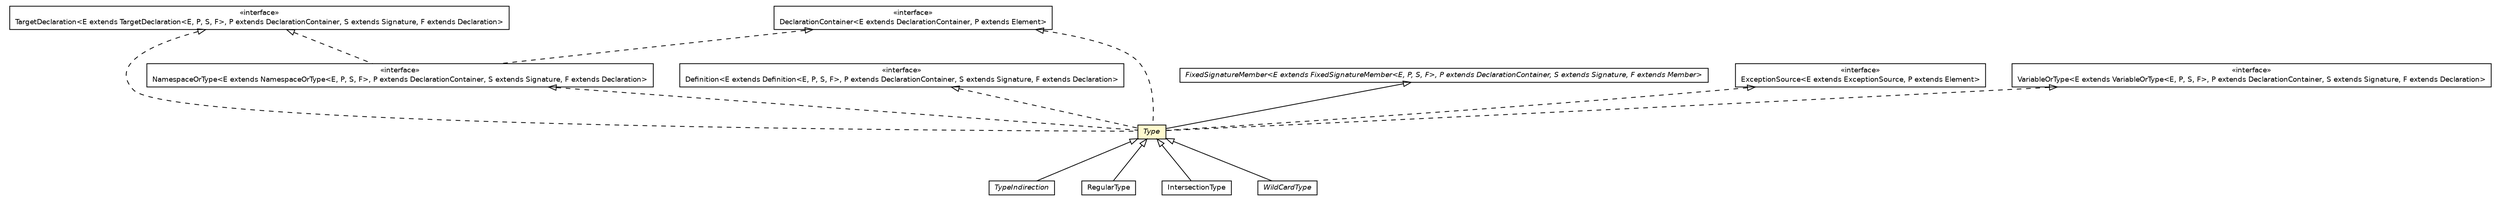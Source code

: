 #!/usr/local/bin/dot
#
# Class diagram 
# Generated by UMLGraph version 5.2 (http://www.umlgraph.org/)
#

digraph G {
	edge [fontname="Helvetica",fontsize=10,labelfontname="Helvetica",labelfontsize=10];
	node [fontname="Helvetica",fontsize=10,shape=plaintext];
	nodesep=0.25;
	ranksep=0.5;
	// chameleon.core.declaration.TargetDeclaration<E extends chameleon.core.declaration.TargetDeclaration<E, P, S, F>, P extends chameleon.core.declaration.DeclarationContainer, S extends chameleon.core.declaration.Signature, F extends chameleon.core.declaration.Declaration>
	c25398 [label=<<table title="chameleon.core.declaration.TargetDeclaration" border="0" cellborder="1" cellspacing="0" cellpadding="2" port="p" href="../declaration/TargetDeclaration.html">
		<tr><td><table border="0" cellspacing="0" cellpadding="1">
<tr><td align="center" balign="center"> &#171;interface&#187; </td></tr>
<tr><td align="center" balign="center"> TargetDeclaration&lt;E extends TargetDeclaration&lt;E, P, S, F&gt;, P extends DeclarationContainer, S extends Signature, F extends Declaration&gt; </td></tr>
		</table></td></tr>
		</table>>, fontname="Helvetica", fontcolor="black", fontsize=9.0];
	// chameleon.core.declaration.Definition<E extends chameleon.core.declaration.Definition<E, P, S, F>, P extends chameleon.core.declaration.DeclarationContainer, S extends chameleon.core.declaration.Signature, F extends chameleon.core.declaration.Declaration>
	c25402 [label=<<table title="chameleon.core.declaration.Definition" border="0" cellborder="1" cellspacing="0" cellpadding="2" port="p" href="../declaration/Definition.html">
		<tr><td><table border="0" cellspacing="0" cellpadding="1">
<tr><td align="center" balign="center"> &#171;interface&#187; </td></tr>
<tr><td align="center" balign="center"> Definition&lt;E extends Definition&lt;E, P, S, F&gt;, P extends DeclarationContainer, S extends Signature, F extends Declaration&gt; </td></tr>
		</table></td></tr>
		</table>>, fontname="Helvetica", fontcolor="black", fontsize=9.0];
	// chameleon.core.declaration.DeclarationContainer<E extends chameleon.core.declaration.DeclarationContainer, P extends chameleon.core.element.Element>
	c25403 [label=<<table title="chameleon.core.declaration.DeclarationContainer" border="0" cellborder="1" cellspacing="0" cellpadding="2" port="p" href="../declaration/DeclarationContainer.html">
		<tr><td><table border="0" cellspacing="0" cellpadding="1">
<tr><td align="center" balign="center"> &#171;interface&#187; </td></tr>
<tr><td align="center" balign="center"> DeclarationContainer&lt;E extends DeclarationContainer, P extends Element&gt; </td></tr>
		</table></td></tr>
		</table>>, fontname="Helvetica", fontcolor="black", fontsize=9.0];
	// chameleon.core.member.FixedSignatureMember<E extends chameleon.core.member.FixedSignatureMember<E, P, S, F>, P extends chameleon.core.declaration.DeclarationContainer, S extends chameleon.core.declaration.Signature, F extends chameleon.core.member.Member>
	c25442 [label=<<table title="chameleon.core.member.FixedSignatureMember" border="0" cellborder="1" cellspacing="0" cellpadding="2" port="p" href="../member/FixedSignatureMember.html">
		<tr><td><table border="0" cellspacing="0" cellpadding="1">
<tr><td align="center" balign="center"><font face="Helvetica-Oblique"> FixedSignatureMember&lt;E extends FixedSignatureMember&lt;E, P, S, F&gt;, P extends DeclarationContainer, S extends Signature, F extends Member&gt; </font></td></tr>
		</table></td></tr>
		</table>>, fontname="Helvetica", fontcolor="black", fontsize=9.0];
	// chameleon.core.namespace.NamespaceOrType<E extends chameleon.core.namespace.NamespaceOrType<E, P, S, F>, P extends chameleon.core.declaration.DeclarationContainer, S extends chameleon.core.declaration.Signature, F extends chameleon.core.declaration.Declaration>
	c25467 [label=<<table title="chameleon.core.namespace.NamespaceOrType" border="0" cellborder="1" cellspacing="0" cellpadding="2" port="p" href="../namespace/NamespaceOrType.html">
		<tr><td><table border="0" cellspacing="0" cellpadding="1">
<tr><td align="center" balign="center"> &#171;interface&#187; </td></tr>
<tr><td align="center" balign="center"> NamespaceOrType&lt;E extends NamespaceOrType&lt;E, P, S, F&gt;, P extends DeclarationContainer, S extends Signature, F extends Declaration&gt; </td></tr>
		</table></td></tr>
		</table>>, fontname="Helvetica", fontcolor="black", fontsize=9.0];
	// chameleon.core.statement.ExceptionSource<E extends chameleon.core.statement.ExceptionSource, P extends chameleon.core.element.Element>
	c25505 [label=<<table title="chameleon.core.statement.ExceptionSource" border="0" cellborder="1" cellspacing="0" cellpadding="2" port="p" href="../statement/ExceptionSource.html">
		<tr><td><table border="0" cellspacing="0" cellpadding="1">
<tr><td align="center" balign="center"> &#171;interface&#187; </td></tr>
<tr><td align="center" balign="center"> ExceptionSource&lt;E extends ExceptionSource, P extends Element&gt; </td></tr>
		</table></td></tr>
		</table>>, fontname="Helvetica", fontcolor="black", fontsize=9.0];
	// chameleon.core.type.VariableOrType<E extends chameleon.core.type.VariableOrType<E, P, S, F>, P extends chameleon.core.declaration.DeclarationContainer, S extends chameleon.core.declaration.Signature, F extends chameleon.core.declaration.Declaration>
	c25512 [label=<<table title="chameleon.core.type.VariableOrType" border="0" cellborder="1" cellspacing="0" cellpadding="2" port="p" href="./VariableOrType.html">
		<tr><td><table border="0" cellspacing="0" cellpadding="1">
<tr><td align="center" balign="center"> &#171;interface&#187; </td></tr>
<tr><td align="center" balign="center"> VariableOrType&lt;E extends VariableOrType&lt;E, P, S, F&gt;, P extends DeclarationContainer, S extends Signature, F extends Declaration&gt; </td></tr>
		</table></td></tr>
		</table>>, fontname="Helvetica", fontcolor="black", fontsize=9.0];
	// chameleon.core.type.TypeIndirection
	c25515 [label=<<table title="chameleon.core.type.TypeIndirection" border="0" cellborder="1" cellspacing="0" cellpadding="2" port="p" href="./TypeIndirection.html">
		<tr><td><table border="0" cellspacing="0" cellpadding="1">
<tr><td align="center" balign="center"><font face="Helvetica-Oblique"> TypeIndirection </font></td></tr>
		</table></td></tr>
		</table>>, fontname="Helvetica", fontcolor="black", fontsize=9.0];
	// chameleon.core.type.Type
	c25519 [label=<<table title="chameleon.core.type.Type" border="0" cellborder="1" cellspacing="0" cellpadding="2" port="p" bgcolor="lemonChiffon" href="./Type.html">
		<tr><td><table border="0" cellspacing="0" cellpadding="1">
<tr><td align="center" balign="center"><font face="Helvetica-Oblique"> Type </font></td></tr>
		</table></td></tr>
		</table>>, fontname="Helvetica", fontcolor="black", fontsize=9.0];
	// chameleon.core.type.RegularType
	c25522 [label=<<table title="chameleon.core.type.RegularType" border="0" cellborder="1" cellspacing="0" cellpadding="2" port="p" href="./RegularType.html">
		<tr><td><table border="0" cellspacing="0" cellpadding="1">
<tr><td align="center" balign="center"> RegularType </td></tr>
		</table></td></tr>
		</table>>, fontname="Helvetica", fontcolor="black", fontsize=9.0];
	// chameleon.core.type.IntersectionType
	c25523 [label=<<table title="chameleon.core.type.IntersectionType" border="0" cellborder="1" cellspacing="0" cellpadding="2" port="p" href="./IntersectionType.html">
		<tr><td><table border="0" cellspacing="0" cellpadding="1">
<tr><td align="center" balign="center"> IntersectionType </td></tr>
		</table></td></tr>
		</table>>, fontname="Helvetica", fontcolor="black", fontsize=9.0];
	// chameleon.core.type.generics.WildCardType
	c25527 [label=<<table title="chameleon.core.type.generics.WildCardType" border="0" cellborder="1" cellspacing="0" cellpadding="2" port="p" href="./generics/WildCardType.html">
		<tr><td><table border="0" cellspacing="0" cellpadding="1">
<tr><td align="center" balign="center"><font face="Helvetica-Oblique"> WildCardType </font></td></tr>
		</table></td></tr>
		</table>>, fontname="Helvetica", fontcolor="black", fontsize=9.0];
	//chameleon.core.namespace.NamespaceOrType<E extends chameleon.core.namespace.NamespaceOrType<E, P, S, F>, P extends chameleon.core.declaration.DeclarationContainer, S extends chameleon.core.declaration.Signature, F extends chameleon.core.declaration.Declaration> implements chameleon.core.declaration.TargetDeclaration<E extends chameleon.core.declaration.TargetDeclaration<E, P, S, F>, P extends chameleon.core.declaration.DeclarationContainer, S extends chameleon.core.declaration.Signature, F extends chameleon.core.declaration.Declaration>
	c25398:p -> c25467:p [dir=back,arrowtail=empty,style=dashed];
	//chameleon.core.namespace.NamespaceOrType<E extends chameleon.core.namespace.NamespaceOrType<E, P, S, F>, P extends chameleon.core.declaration.DeclarationContainer, S extends chameleon.core.declaration.Signature, F extends chameleon.core.declaration.Declaration> implements chameleon.core.declaration.DeclarationContainer<E extends chameleon.core.declaration.DeclarationContainer, P extends chameleon.core.element.Element>
	c25403:p -> c25467:p [dir=back,arrowtail=empty,style=dashed];
	//chameleon.core.type.TypeIndirection extends chameleon.core.type.Type
	c25519:p -> c25515:p [dir=back,arrowtail=empty];
	//chameleon.core.type.Type extends chameleon.core.member.FixedSignatureMember<chameleon.core.type.Type, chameleon.core.declaration.DeclarationContainer, chameleon.core.declaration.SimpleNameSignature, chameleon.core.type.Type>
	c25442:p -> c25519:p [dir=back,arrowtail=empty];
	//chameleon.core.type.Type implements chameleon.core.declaration.TargetDeclaration<E extends chameleon.core.declaration.TargetDeclaration<E, P, S, F>, P extends chameleon.core.declaration.DeclarationContainer, S extends chameleon.core.declaration.Signature, F extends chameleon.core.declaration.Declaration>
	c25398:p -> c25519:p [dir=back,arrowtail=empty,style=dashed];
	//chameleon.core.type.Type implements chameleon.core.namespace.NamespaceOrType<E extends chameleon.core.namespace.NamespaceOrType<E, P, S, F>, P extends chameleon.core.declaration.DeclarationContainer, S extends chameleon.core.declaration.Signature, F extends chameleon.core.declaration.Declaration>
	c25467:p -> c25519:p [dir=back,arrowtail=empty,style=dashed];
	//chameleon.core.type.Type implements chameleon.core.type.VariableOrType<E extends chameleon.core.type.VariableOrType<E, P, S, F>, P extends chameleon.core.declaration.DeclarationContainer, S extends chameleon.core.declaration.Signature, F extends chameleon.core.declaration.Declaration>
	c25512:p -> c25519:p [dir=back,arrowtail=empty,style=dashed];
	//chameleon.core.type.Type implements chameleon.core.declaration.Definition<E extends chameleon.core.declaration.Definition<E, P, S, F>, P extends chameleon.core.declaration.DeclarationContainer, S extends chameleon.core.declaration.Signature, F extends chameleon.core.declaration.Declaration>
	c25402:p -> c25519:p [dir=back,arrowtail=empty,style=dashed];
	//chameleon.core.type.Type implements chameleon.core.statement.ExceptionSource<E extends chameleon.core.statement.ExceptionSource, P extends chameleon.core.element.Element>
	c25505:p -> c25519:p [dir=back,arrowtail=empty,style=dashed];
	//chameleon.core.type.Type implements chameleon.core.declaration.DeclarationContainer<E extends chameleon.core.declaration.DeclarationContainer, P extends chameleon.core.element.Element>
	c25403:p -> c25519:p [dir=back,arrowtail=empty,style=dashed];
	//chameleon.core.type.RegularType extends chameleon.core.type.Type
	c25519:p -> c25522:p [dir=back,arrowtail=empty];
	//chameleon.core.type.IntersectionType extends chameleon.core.type.Type
	c25519:p -> c25523:p [dir=back,arrowtail=empty];
	//chameleon.core.type.generics.WildCardType extends chameleon.core.type.Type
	c25519:p -> c25527:p [dir=back,arrowtail=empty];
}

